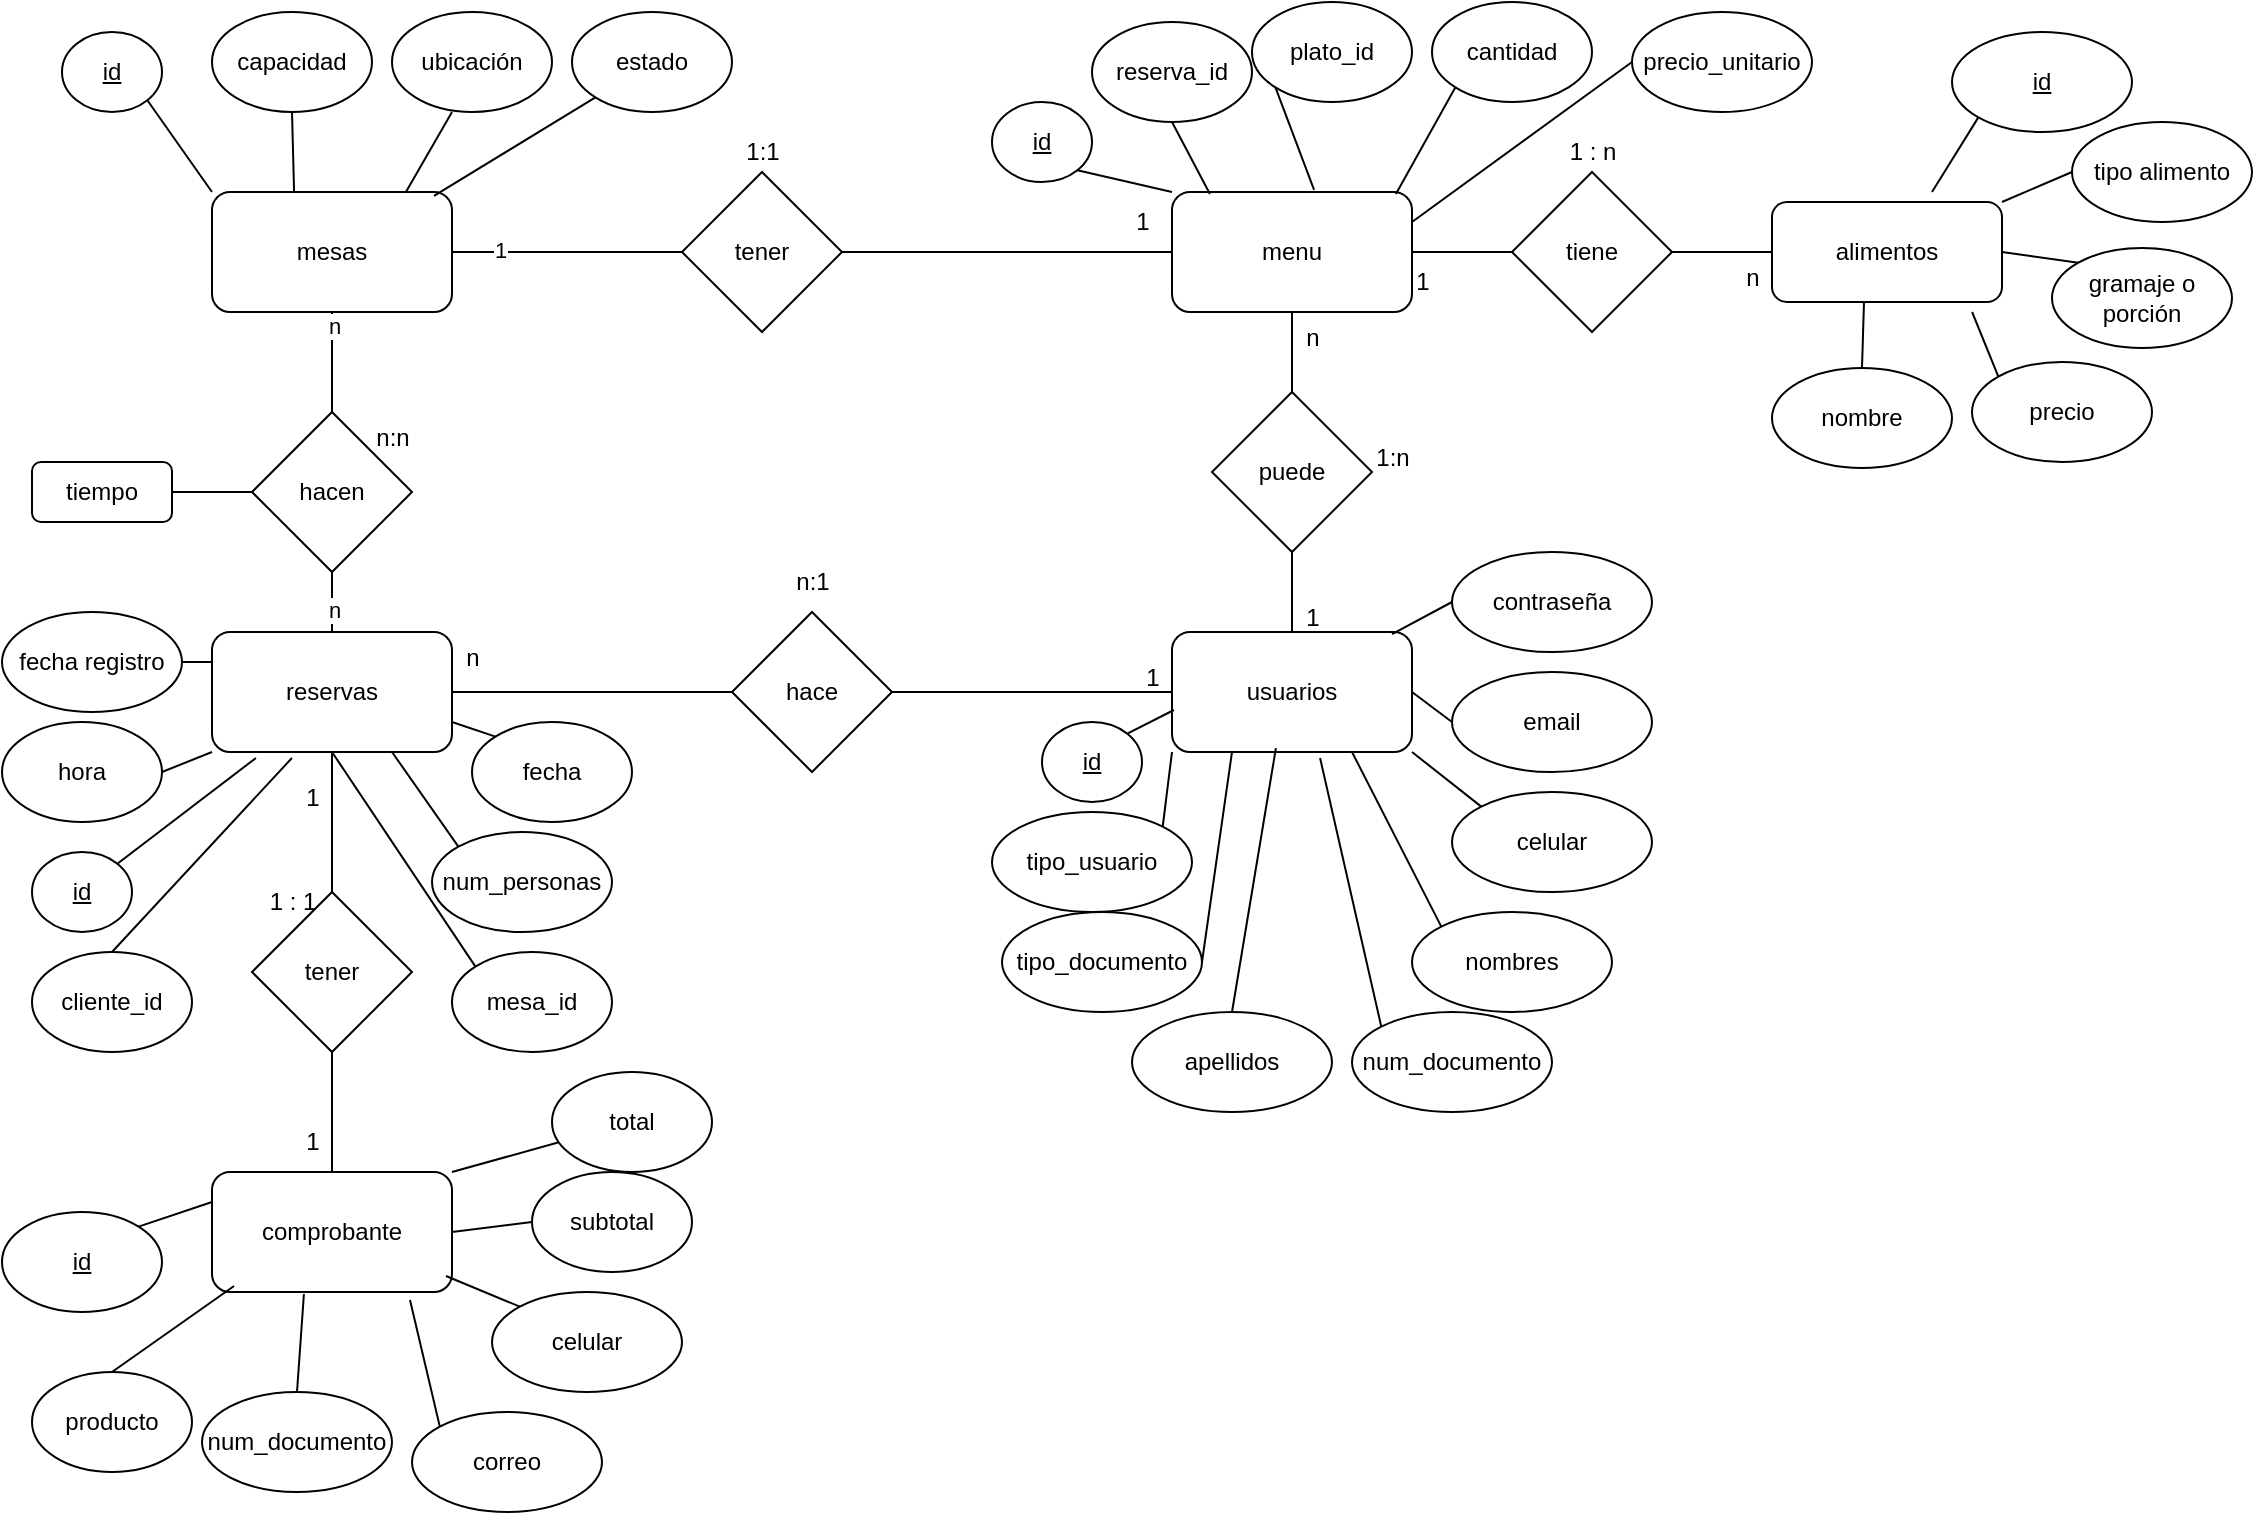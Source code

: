 <mxfile version="28.2.3">
  <diagram name="Página-1" id="L6mM7VS_ToA8zGVt249B">
    <mxGraphModel dx="1678" dy="874" grid="1" gridSize="10" guides="1" tooltips="1" connect="1" arrows="1" fold="1" page="1" pageScale="1" pageWidth="827" pageHeight="1169" math="0" shadow="0">
      <root>
        <object label="" cliente="" id="0">
          <mxCell />
        </object>
        <mxCell id="1" parent="0" />
        <mxCell id="2cAsnJDRUEPyDkfKA4UC-10" style="edgeStyle=orthogonalEdgeStyle;rounded=0;orthogonalLoop=1;jettySize=auto;html=1;entryX=0.5;entryY=0;entryDx=0;entryDy=0;endArrow=none;endFill=0;" edge="1" parent="1" source="DgWF0BL-dPqaDVWD86OZ-31" target="2cAsnJDRUEPyDkfKA4UC-1">
          <mxGeometry relative="1" as="geometry" />
        </mxCell>
        <mxCell id="2cAsnJDRUEPyDkfKA4UC-12" value="n" style="edgeLabel;html=1;align=center;verticalAlign=middle;resizable=0;points=[];" vertex="1" connectable="0" parent="2cAsnJDRUEPyDkfKA4UC-10">
          <mxGeometry x="-0.72" y="1" relative="1" as="geometry">
            <mxPoint as="offset" />
          </mxGeometry>
        </mxCell>
        <mxCell id="2cAsnJDRUEPyDkfKA4UC-15" style="edgeStyle=orthogonalEdgeStyle;rounded=0;orthogonalLoop=1;jettySize=auto;html=1;entryX=0;entryY=0.5;entryDx=0;entryDy=0;endArrow=none;endFill=0;" edge="1" parent="1" source="DgWF0BL-dPqaDVWD86OZ-31" target="2cAsnJDRUEPyDkfKA4UC-2">
          <mxGeometry relative="1" as="geometry" />
        </mxCell>
        <mxCell id="2cAsnJDRUEPyDkfKA4UC-26" value="1" style="edgeLabel;html=1;align=center;verticalAlign=middle;resizable=0;points=[];" vertex="1" connectable="0" parent="2cAsnJDRUEPyDkfKA4UC-15">
          <mxGeometry x="-0.583" y="1" relative="1" as="geometry">
            <mxPoint as="offset" />
          </mxGeometry>
        </mxCell>
        <mxCell id="DgWF0BL-dPqaDVWD86OZ-31" value="mesas" style="rounded=1;whiteSpace=wrap;html=1;" parent="1" vertex="1">
          <mxGeometry x="130" y="110" width="120" height="60" as="geometry" />
        </mxCell>
        <mxCell id="2cAsnJDRUEPyDkfKA4UC-17" style="edgeStyle=orthogonalEdgeStyle;rounded=0;orthogonalLoop=1;jettySize=auto;html=1;endArrow=none;endFill=0;" edge="1" parent="1" source="DgWF0BL-dPqaDVWD86OZ-33" target="2cAsnJDRUEPyDkfKA4UC-4">
          <mxGeometry relative="1" as="geometry" />
        </mxCell>
        <mxCell id="2cAsnJDRUEPyDkfKA4UC-75" style="rounded=0;orthogonalLoop=1;jettySize=auto;html=1;endArrow=none;endFill=0;" edge="1" parent="1" source="DgWF0BL-dPqaDVWD86OZ-33" target="2cAsnJDRUEPyDkfKA4UC-74">
          <mxGeometry relative="1" as="geometry" />
        </mxCell>
        <mxCell id="DgWF0BL-dPqaDVWD86OZ-33" value="reservas" style="rounded=1;whiteSpace=wrap;html=1;" parent="1" vertex="1">
          <mxGeometry x="130" y="330" width="120" height="60" as="geometry" />
        </mxCell>
        <mxCell id="2cAsnJDRUEPyDkfKA4UC-19" style="edgeStyle=orthogonalEdgeStyle;rounded=0;orthogonalLoop=1;jettySize=auto;html=1;entryX=0.5;entryY=0;entryDx=0;entryDy=0;endArrow=none;endFill=0;" edge="1" parent="1" source="DgWF0BL-dPqaDVWD86OZ-34" target="2cAsnJDRUEPyDkfKA4UC-3">
          <mxGeometry relative="1" as="geometry" />
        </mxCell>
        <mxCell id="2cAsnJDRUEPyDkfKA4UC-59" style="rounded=0;orthogonalLoop=1;jettySize=auto;html=1;endArrow=none;endFill=0;" edge="1" parent="1" source="DgWF0BL-dPqaDVWD86OZ-34" target="2cAsnJDRUEPyDkfKA4UC-58">
          <mxGeometry relative="1" as="geometry" />
        </mxCell>
        <mxCell id="DgWF0BL-dPqaDVWD86OZ-34" value="menu" style="rounded=1;whiteSpace=wrap;html=1;" parent="1" vertex="1">
          <mxGeometry x="610" y="110" width="120" height="60" as="geometry" />
        </mxCell>
        <mxCell id="DgWF0BL-dPqaDVWD86OZ-36" value="capacidad" style="ellipse;whiteSpace=wrap;html=1;" parent="1" vertex="1">
          <mxGeometry x="130" y="20" width="80" height="50" as="geometry" />
        </mxCell>
        <mxCell id="DgWF0BL-dPqaDVWD86OZ-37" value="ubicación" style="ellipse;whiteSpace=wrap;html=1;" parent="1" vertex="1">
          <mxGeometry x="220" y="20" width="80" height="50" as="geometry" />
        </mxCell>
        <mxCell id="DgWF0BL-dPqaDVWD86OZ-38" value="estado" style="ellipse;whiteSpace=wrap;html=1;" parent="1" vertex="1">
          <mxGeometry x="310" y="20" width="80" height="50" as="geometry" />
        </mxCell>
        <mxCell id="DgWF0BL-dPqaDVWD86OZ-46" value="cliente_id" style="ellipse;whiteSpace=wrap;html=1;" parent="1" vertex="1">
          <mxGeometry x="40" y="490" width="80" height="50" as="geometry" />
        </mxCell>
        <mxCell id="2cAsnJDRUEPyDkfKA4UC-55" style="rounded=0;orthogonalLoop=1;jettySize=auto;html=1;exitX=0;exitY=0;exitDx=0;exitDy=0;entryX=0.5;entryY=1;entryDx=0;entryDy=0;endArrow=none;endFill=0;" edge="1" parent="1" source="DgWF0BL-dPqaDVWD86OZ-47" target="DgWF0BL-dPqaDVWD86OZ-33">
          <mxGeometry relative="1" as="geometry" />
        </mxCell>
        <mxCell id="DgWF0BL-dPqaDVWD86OZ-47" value="mesa_id" style="ellipse;whiteSpace=wrap;html=1;" parent="1" vertex="1">
          <mxGeometry x="250" y="490" width="80" height="50" as="geometry" />
        </mxCell>
        <mxCell id="2cAsnJDRUEPyDkfKA4UC-57" style="rounded=0;orthogonalLoop=1;jettySize=auto;html=1;exitX=0;exitY=0;exitDx=0;exitDy=0;entryX=1;entryY=0.75;entryDx=0;entryDy=0;endArrow=none;endFill=0;" edge="1" parent="1" source="DgWF0BL-dPqaDVWD86OZ-48" target="DgWF0BL-dPqaDVWD86OZ-33">
          <mxGeometry relative="1" as="geometry" />
        </mxCell>
        <mxCell id="DgWF0BL-dPqaDVWD86OZ-48" value="fecha" style="ellipse;whiteSpace=wrap;html=1;" parent="1" vertex="1">
          <mxGeometry x="260" y="375" width="80" height="50" as="geometry" />
        </mxCell>
        <mxCell id="2cAsnJDRUEPyDkfKA4UC-52" style="rounded=0;orthogonalLoop=1;jettySize=auto;html=1;exitX=1;exitY=0.5;exitDx=0;exitDy=0;entryX=0;entryY=1;entryDx=0;entryDy=0;endArrow=none;endFill=0;" edge="1" parent="1" source="DgWF0BL-dPqaDVWD86OZ-49" target="DgWF0BL-dPqaDVWD86OZ-33">
          <mxGeometry relative="1" as="geometry" />
        </mxCell>
        <mxCell id="DgWF0BL-dPqaDVWD86OZ-49" value="hora" style="ellipse;whiteSpace=wrap;html=1;" parent="1" vertex="1">
          <mxGeometry x="25" y="375" width="80" height="50" as="geometry" />
        </mxCell>
        <mxCell id="2cAsnJDRUEPyDkfKA4UC-56" style="rounded=0;orthogonalLoop=1;jettySize=auto;html=1;exitX=0;exitY=0;exitDx=0;exitDy=0;entryX=0.75;entryY=1;entryDx=0;entryDy=0;endArrow=none;endFill=0;" edge="1" parent="1" source="DgWF0BL-dPqaDVWD86OZ-50" target="DgWF0BL-dPqaDVWD86OZ-33">
          <mxGeometry relative="1" as="geometry" />
        </mxCell>
        <mxCell id="DgWF0BL-dPqaDVWD86OZ-50" value="num_personas" style="ellipse;whiteSpace=wrap;html=1;" parent="1" vertex="1">
          <mxGeometry x="240" y="430" width="90" height="50" as="geometry" />
        </mxCell>
        <mxCell id="2cAsnJDRUEPyDkfKA4UC-51" style="rounded=0;orthogonalLoop=1;jettySize=auto;html=1;exitX=1;exitY=0.5;exitDx=0;exitDy=0;entryX=0;entryY=0.25;entryDx=0;entryDy=0;endArrow=none;endFill=0;" edge="1" parent="1" source="DgWF0BL-dPqaDVWD86OZ-51" target="DgWF0BL-dPqaDVWD86OZ-33">
          <mxGeometry relative="1" as="geometry" />
        </mxCell>
        <mxCell id="DgWF0BL-dPqaDVWD86OZ-51" value="fecha registro" style="ellipse;whiteSpace=wrap;html=1;" parent="1" vertex="1">
          <mxGeometry x="25" y="320" width="90" height="50" as="geometry" />
        </mxCell>
        <mxCell id="2cAsnJDRUEPyDkfKA4UC-35" style="rounded=0;orthogonalLoop=1;jettySize=auto;html=1;exitX=1;exitY=1;exitDx=0;exitDy=0;entryX=0;entryY=0;entryDx=0;entryDy=0;endArrow=none;endFill=0;" edge="1" parent="1" source="DgWF0BL-dPqaDVWD86OZ-52" target="DgWF0BL-dPqaDVWD86OZ-34">
          <mxGeometry relative="1" as="geometry" />
        </mxCell>
        <mxCell id="DgWF0BL-dPqaDVWD86OZ-52" value="&lt;u&gt;id&lt;/u&gt;" style="ellipse;whiteSpace=wrap;html=1;" parent="1" vertex="1">
          <mxGeometry x="520" y="65" width="50" height="40" as="geometry" />
        </mxCell>
        <mxCell id="DgWF0BL-dPqaDVWD86OZ-53" value="reserva_id" style="ellipse;whiteSpace=wrap;html=1;" parent="1" vertex="1">
          <mxGeometry x="570" y="25" width="80" height="50" as="geometry" />
        </mxCell>
        <mxCell id="DgWF0BL-dPqaDVWD86OZ-54" value="plato_id" style="ellipse;whiteSpace=wrap;html=1;" parent="1" vertex="1">
          <mxGeometry x="650" y="15" width="80" height="50" as="geometry" />
        </mxCell>
        <mxCell id="DgWF0BL-dPqaDVWD86OZ-55" value="cantidad" style="ellipse;whiteSpace=wrap;html=1;" parent="1" vertex="1">
          <mxGeometry x="740" y="15" width="80" height="50" as="geometry" />
        </mxCell>
        <mxCell id="2cAsnJDRUEPyDkfKA4UC-39" style="rounded=0;orthogonalLoop=1;jettySize=auto;html=1;exitX=0;exitY=0.5;exitDx=0;exitDy=0;entryX=1;entryY=0.25;entryDx=0;entryDy=0;endArrow=none;endFill=0;" edge="1" parent="1" source="DgWF0BL-dPqaDVWD86OZ-56" target="DgWF0BL-dPqaDVWD86OZ-34">
          <mxGeometry relative="1" as="geometry" />
        </mxCell>
        <mxCell id="DgWF0BL-dPqaDVWD86OZ-56" value="precio_unitario" style="ellipse;whiteSpace=wrap;html=1;" parent="1" vertex="1">
          <mxGeometry x="840" y="20" width="90" height="50" as="geometry" />
        </mxCell>
        <mxCell id="DgWF0BL-dPqaDVWD86OZ-57" value="&lt;u&gt;id&lt;/u&gt;" style="ellipse;whiteSpace=wrap;html=1;" parent="1" vertex="1">
          <mxGeometry x="40" y="440" width="50" height="40" as="geometry" />
        </mxCell>
        <mxCell id="2cAsnJDRUEPyDkfKA4UC-21" style="rounded=0;orthogonalLoop=1;jettySize=auto;html=1;exitX=1;exitY=1;exitDx=0;exitDy=0;entryX=0;entryY=0;entryDx=0;entryDy=0;endArrow=none;endFill=0;" edge="1" parent="1" source="DgWF0BL-dPqaDVWD86OZ-59" target="DgWF0BL-dPqaDVWD86OZ-31">
          <mxGeometry relative="1" as="geometry" />
        </mxCell>
        <mxCell id="DgWF0BL-dPqaDVWD86OZ-59" value="&lt;u&gt;id&lt;/u&gt;" style="ellipse;whiteSpace=wrap;html=1;" parent="1" vertex="1">
          <mxGeometry x="55" y="30" width="50" height="40" as="geometry" />
        </mxCell>
        <mxCell id="DgWF0BL-dPqaDVWD86OZ-60" value="usuarios" style="rounded=1;whiteSpace=wrap;html=1;" parent="1" vertex="1">
          <mxGeometry x="610" y="330" width="120" height="60" as="geometry" />
        </mxCell>
        <mxCell id="DgWF0BL-dPqaDVWD86OZ-61" value="&lt;u&gt;id&lt;/u&gt;" style="ellipse;whiteSpace=wrap;html=1;" parent="1" vertex="1">
          <mxGeometry x="545" y="375" width="50" height="40" as="geometry" />
        </mxCell>
        <mxCell id="2cAsnJDRUEPyDkfKA4UC-44" style="rounded=0;orthogonalLoop=1;jettySize=auto;html=1;exitX=1;exitY=0.5;exitDx=0;exitDy=0;entryX=0.25;entryY=1;entryDx=0;entryDy=0;endArrow=none;endFill=0;" edge="1" parent="1" source="DgWF0BL-dPqaDVWD86OZ-62" target="DgWF0BL-dPqaDVWD86OZ-60">
          <mxGeometry relative="1" as="geometry" />
        </mxCell>
        <mxCell id="DgWF0BL-dPqaDVWD86OZ-62" value="tipo_documento" style="ellipse;whiteSpace=wrap;html=1;" parent="1" vertex="1">
          <mxGeometry x="525" y="470" width="100" height="50" as="geometry" />
        </mxCell>
        <mxCell id="DgWF0BL-dPqaDVWD86OZ-63" value="num_documento" style="ellipse;whiteSpace=wrap;html=1;" parent="1" vertex="1">
          <mxGeometry x="700" y="520" width="100" height="50" as="geometry" />
        </mxCell>
        <mxCell id="2cAsnJDRUEPyDkfKA4UC-47" style="rounded=0;orthogonalLoop=1;jettySize=auto;html=1;exitX=0;exitY=0;exitDx=0;exitDy=0;entryX=0.75;entryY=1;entryDx=0;entryDy=0;endArrow=none;endFill=0;" edge="1" parent="1" source="DgWF0BL-dPqaDVWD86OZ-64" target="DgWF0BL-dPqaDVWD86OZ-60">
          <mxGeometry relative="1" as="geometry" />
        </mxCell>
        <mxCell id="DgWF0BL-dPqaDVWD86OZ-64" value="nombres" style="ellipse;whiteSpace=wrap;html=1;" parent="1" vertex="1">
          <mxGeometry x="730" y="470" width="100" height="50" as="geometry" />
        </mxCell>
        <mxCell id="DgWF0BL-dPqaDVWD86OZ-65" value="apellidos" style="ellipse;whiteSpace=wrap;html=1;" parent="1" vertex="1">
          <mxGeometry x="590" y="520" width="100" height="50" as="geometry" />
        </mxCell>
        <mxCell id="2cAsnJDRUEPyDkfKA4UC-48" style="rounded=0;orthogonalLoop=1;jettySize=auto;html=1;exitX=0;exitY=0;exitDx=0;exitDy=0;entryX=1;entryY=1;entryDx=0;entryDy=0;endArrow=none;endFill=0;" edge="1" parent="1" source="DgWF0BL-dPqaDVWD86OZ-67" target="DgWF0BL-dPqaDVWD86OZ-60">
          <mxGeometry relative="1" as="geometry" />
        </mxCell>
        <mxCell id="DgWF0BL-dPqaDVWD86OZ-67" value="celular" style="ellipse;whiteSpace=wrap;html=1;" parent="1" vertex="1">
          <mxGeometry x="750" y="410" width="100" height="50" as="geometry" />
        </mxCell>
        <mxCell id="2cAsnJDRUEPyDkfKA4UC-50" style="rounded=0;orthogonalLoop=1;jettySize=auto;html=1;exitX=0;exitY=0.5;exitDx=0;exitDy=0;entryX=1;entryY=0.5;entryDx=0;entryDy=0;endArrow=none;endFill=0;" edge="1" parent="1" source="DgWF0BL-dPqaDVWD86OZ-68" target="DgWF0BL-dPqaDVWD86OZ-60">
          <mxGeometry relative="1" as="geometry" />
        </mxCell>
        <mxCell id="DgWF0BL-dPqaDVWD86OZ-68" value="email" style="ellipse;whiteSpace=wrap;html=1;" parent="1" vertex="1">
          <mxGeometry x="750" y="350" width="100" height="50" as="geometry" />
        </mxCell>
        <mxCell id="DgWF0BL-dPqaDVWD86OZ-69" value="contraseña" style="ellipse;whiteSpace=wrap;html=1;" parent="1" vertex="1">
          <mxGeometry x="750" y="290" width="100" height="50" as="geometry" />
        </mxCell>
        <mxCell id="2cAsnJDRUEPyDkfKA4UC-43" style="rounded=0;orthogonalLoop=1;jettySize=auto;html=1;exitX=1;exitY=0;exitDx=0;exitDy=0;entryX=0;entryY=1;entryDx=0;entryDy=0;endArrow=none;endFill=0;" edge="1" parent="1" source="DgWF0BL-dPqaDVWD86OZ-70" target="DgWF0BL-dPqaDVWD86OZ-60">
          <mxGeometry relative="1" as="geometry" />
        </mxCell>
        <mxCell id="DgWF0BL-dPqaDVWD86OZ-70" value="tipo_usuario" style="ellipse;whiteSpace=wrap;html=1;" parent="1" vertex="1">
          <mxGeometry x="520" y="420" width="100" height="50" as="geometry" />
        </mxCell>
        <mxCell id="2cAsnJDRUEPyDkfKA4UC-9" style="edgeStyle=orthogonalEdgeStyle;rounded=0;orthogonalLoop=1;jettySize=auto;html=1;exitX=0;exitY=0.5;exitDx=0;exitDy=0;entryX=1;entryY=0.5;entryDx=0;entryDy=0;strokeColor=default;endArrow=none;endFill=0;" edge="1" parent="1" source="2cAsnJDRUEPyDkfKA4UC-1" target="2cAsnJDRUEPyDkfKA4UC-7">
          <mxGeometry relative="1" as="geometry" />
        </mxCell>
        <mxCell id="2cAsnJDRUEPyDkfKA4UC-11" style="edgeStyle=orthogonalEdgeStyle;rounded=0;orthogonalLoop=1;jettySize=auto;html=1;entryX=0.5;entryY=0;entryDx=0;entryDy=0;endArrow=none;endFill=0;" edge="1" parent="1" source="2cAsnJDRUEPyDkfKA4UC-1" target="DgWF0BL-dPqaDVWD86OZ-33">
          <mxGeometry relative="1" as="geometry" />
        </mxCell>
        <mxCell id="2cAsnJDRUEPyDkfKA4UC-13" value="n" style="edgeLabel;html=1;align=center;verticalAlign=middle;resizable=0;points=[];" vertex="1" connectable="0" parent="2cAsnJDRUEPyDkfKA4UC-11">
          <mxGeometry x="0.56" y="1" relative="1" as="geometry">
            <mxPoint as="offset" />
          </mxGeometry>
        </mxCell>
        <mxCell id="2cAsnJDRUEPyDkfKA4UC-1" value="hacen" style="rhombus;whiteSpace=wrap;html=1;" vertex="1" parent="1">
          <mxGeometry x="150" y="220" width="80" height="80" as="geometry" />
        </mxCell>
        <mxCell id="2cAsnJDRUEPyDkfKA4UC-16" style="edgeStyle=orthogonalEdgeStyle;rounded=0;orthogonalLoop=1;jettySize=auto;html=1;entryX=0;entryY=0.5;entryDx=0;entryDy=0;endArrow=none;endFill=0;" edge="1" parent="1" source="2cAsnJDRUEPyDkfKA4UC-2" target="DgWF0BL-dPqaDVWD86OZ-34">
          <mxGeometry relative="1" as="geometry" />
        </mxCell>
        <mxCell id="2cAsnJDRUEPyDkfKA4UC-2" value="tener" style="rhombus;whiteSpace=wrap;html=1;" vertex="1" parent="1">
          <mxGeometry x="365" y="100" width="80" height="80" as="geometry" />
        </mxCell>
        <mxCell id="2cAsnJDRUEPyDkfKA4UC-20" style="edgeStyle=orthogonalEdgeStyle;rounded=0;orthogonalLoop=1;jettySize=auto;html=1;entryX=0.5;entryY=0;entryDx=0;entryDy=0;endArrow=none;endFill=0;" edge="1" parent="1" source="2cAsnJDRUEPyDkfKA4UC-3" target="DgWF0BL-dPqaDVWD86OZ-60">
          <mxGeometry relative="1" as="geometry" />
        </mxCell>
        <mxCell id="2cAsnJDRUEPyDkfKA4UC-3" value="puede" style="rhombus;whiteSpace=wrap;html=1;" vertex="1" parent="1">
          <mxGeometry x="630" y="210" width="80" height="80" as="geometry" />
        </mxCell>
        <mxCell id="2cAsnJDRUEPyDkfKA4UC-18" style="edgeStyle=orthogonalEdgeStyle;rounded=0;orthogonalLoop=1;jettySize=auto;html=1;endArrow=none;endFill=0;" edge="1" parent="1" source="2cAsnJDRUEPyDkfKA4UC-4" target="DgWF0BL-dPqaDVWD86OZ-60">
          <mxGeometry relative="1" as="geometry" />
        </mxCell>
        <mxCell id="2cAsnJDRUEPyDkfKA4UC-4" value="hace" style="rhombus;whiteSpace=wrap;html=1;" vertex="1" parent="1">
          <mxGeometry x="390" y="320" width="80" height="80" as="geometry" />
        </mxCell>
        <mxCell id="2cAsnJDRUEPyDkfKA4UC-7" value="tiempo" style="rounded=1;whiteSpace=wrap;html=1;" vertex="1" parent="1">
          <mxGeometry x="40" y="245" width="70" height="30" as="geometry" />
        </mxCell>
        <mxCell id="2cAsnJDRUEPyDkfKA4UC-14" value="n:n" style="text;html=1;align=center;verticalAlign=middle;resizable=0;points=[];autosize=1;strokeColor=none;fillColor=none;" vertex="1" parent="1">
          <mxGeometry x="200" y="218" width="40" height="30" as="geometry" />
        </mxCell>
        <mxCell id="2cAsnJDRUEPyDkfKA4UC-22" style="rounded=0;orthogonalLoop=1;jettySize=auto;html=1;exitX=0.5;exitY=1;exitDx=0;exitDy=0;entryX=0.342;entryY=0;entryDx=0;entryDy=0;endArrow=none;endFill=0;entryPerimeter=0;" edge="1" parent="1" source="DgWF0BL-dPqaDVWD86OZ-36" target="DgWF0BL-dPqaDVWD86OZ-31">
          <mxGeometry relative="1" as="geometry">
            <mxPoint x="200" y="70" as="sourcePoint" />
            <mxPoint x="232" y="116" as="targetPoint" />
          </mxGeometry>
        </mxCell>
        <mxCell id="2cAsnJDRUEPyDkfKA4UC-23" style="rounded=0;orthogonalLoop=1;jettySize=auto;html=1;exitX=0.5;exitY=1;exitDx=0;exitDy=0;entryX=0.808;entryY=0;entryDx=0;entryDy=0;endArrow=none;endFill=0;entryPerimeter=0;" edge="1" parent="1" target="DgWF0BL-dPqaDVWD86OZ-31">
          <mxGeometry relative="1" as="geometry">
            <mxPoint x="250" y="70" as="sourcePoint" />
            <mxPoint x="251" y="110" as="targetPoint" />
          </mxGeometry>
        </mxCell>
        <mxCell id="2cAsnJDRUEPyDkfKA4UC-24" style="rounded=0;orthogonalLoop=1;jettySize=auto;html=1;exitX=0;exitY=1;exitDx=0;exitDy=0;entryX=0.925;entryY=0.033;entryDx=0;entryDy=0;endArrow=none;endFill=0;entryPerimeter=0;" edge="1" parent="1" source="DgWF0BL-dPqaDVWD86OZ-38" target="DgWF0BL-dPqaDVWD86OZ-31">
          <mxGeometry relative="1" as="geometry">
            <mxPoint x="303" y="80" as="sourcePoint" />
            <mxPoint x="280" y="120" as="targetPoint" />
          </mxGeometry>
        </mxCell>
        <mxCell id="2cAsnJDRUEPyDkfKA4UC-25" value="1:1" style="text;html=1;align=center;verticalAlign=middle;resizable=0;points=[];autosize=1;strokeColor=none;fillColor=none;" vertex="1" parent="1">
          <mxGeometry x="385" y="75" width="40" height="30" as="geometry" />
        </mxCell>
        <mxCell id="2cAsnJDRUEPyDkfKA4UC-27" value="1" style="text;html=1;align=center;verticalAlign=middle;resizable=0;points=[];autosize=1;strokeColor=none;fillColor=none;" vertex="1" parent="1">
          <mxGeometry x="580" y="110" width="30" height="30" as="geometry" />
        </mxCell>
        <mxCell id="2cAsnJDRUEPyDkfKA4UC-29" value="n" style="text;html=1;align=center;verticalAlign=middle;resizable=0;points=[];autosize=1;strokeColor=none;fillColor=none;" vertex="1" parent="1">
          <mxGeometry x="665" y="168" width="30" height="30" as="geometry" />
        </mxCell>
        <mxCell id="2cAsnJDRUEPyDkfKA4UC-30" value="1" style="text;html=1;align=center;verticalAlign=middle;resizable=0;points=[];autosize=1;strokeColor=none;fillColor=none;" vertex="1" parent="1">
          <mxGeometry x="665" y="308" width="30" height="30" as="geometry" />
        </mxCell>
        <mxCell id="2cAsnJDRUEPyDkfKA4UC-31" value="1:n" style="text;html=1;align=center;verticalAlign=middle;resizable=0;points=[];autosize=1;strokeColor=none;fillColor=none;" vertex="1" parent="1">
          <mxGeometry x="700" y="228" width="40" height="30" as="geometry" />
        </mxCell>
        <mxCell id="2cAsnJDRUEPyDkfKA4UC-32" value="n:1" style="text;html=1;align=center;verticalAlign=middle;resizable=0;points=[];autosize=1;strokeColor=none;fillColor=none;" vertex="1" parent="1">
          <mxGeometry x="410" y="290" width="40" height="30" as="geometry" />
        </mxCell>
        <mxCell id="2cAsnJDRUEPyDkfKA4UC-33" value="n" style="text;html=1;align=center;verticalAlign=middle;resizable=0;points=[];autosize=1;strokeColor=none;fillColor=none;" vertex="1" parent="1">
          <mxGeometry x="245" y="328" width="30" height="30" as="geometry" />
        </mxCell>
        <mxCell id="2cAsnJDRUEPyDkfKA4UC-34" value="1" style="text;html=1;align=center;verticalAlign=middle;resizable=0;points=[];autosize=1;strokeColor=none;fillColor=none;" vertex="1" parent="1">
          <mxGeometry x="585" y="338" width="30" height="30" as="geometry" />
        </mxCell>
        <mxCell id="2cAsnJDRUEPyDkfKA4UC-36" style="rounded=0;orthogonalLoop=1;jettySize=auto;html=1;exitX=0.5;exitY=1;exitDx=0;exitDy=0;entryX=0.158;entryY=0.017;entryDx=0;entryDy=0;entryPerimeter=0;endArrow=none;endFill=0;" edge="1" parent="1" source="DgWF0BL-dPqaDVWD86OZ-53" target="DgWF0BL-dPqaDVWD86OZ-34">
          <mxGeometry relative="1" as="geometry" />
        </mxCell>
        <mxCell id="2cAsnJDRUEPyDkfKA4UC-37" style="rounded=0;orthogonalLoop=1;jettySize=auto;html=1;exitX=0;exitY=1;exitDx=0;exitDy=0;entryX=0.592;entryY=-0.017;entryDx=0;entryDy=0;entryPerimeter=0;endArrow=none;endFill=0;" edge="1" parent="1" source="DgWF0BL-dPqaDVWD86OZ-54" target="DgWF0BL-dPqaDVWD86OZ-34">
          <mxGeometry relative="1" as="geometry" />
        </mxCell>
        <mxCell id="2cAsnJDRUEPyDkfKA4UC-38" style="rounded=0;orthogonalLoop=1;jettySize=auto;html=1;exitX=0;exitY=1;exitDx=0;exitDy=0;entryX=0.933;entryY=0.017;entryDx=0;entryDy=0;entryPerimeter=0;endArrow=none;endFill=0;" edge="1" parent="1" source="DgWF0BL-dPqaDVWD86OZ-55" target="DgWF0BL-dPqaDVWD86OZ-34">
          <mxGeometry relative="1" as="geometry" />
        </mxCell>
        <mxCell id="2cAsnJDRUEPyDkfKA4UC-40" value="alimentos" style="rounded=1;whiteSpace=wrap;html=1;" vertex="1" parent="1">
          <mxGeometry x="910" y="115" width="115" height="50" as="geometry" />
        </mxCell>
        <mxCell id="2cAsnJDRUEPyDkfKA4UC-42" style="rounded=0;orthogonalLoop=1;jettySize=auto;html=1;exitX=1;exitY=0;exitDx=0;exitDy=0;entryX=0.008;entryY=0.65;entryDx=0;entryDy=0;entryPerimeter=0;endArrow=none;endFill=0;" edge="1" parent="1" source="DgWF0BL-dPqaDVWD86OZ-61" target="DgWF0BL-dPqaDVWD86OZ-60">
          <mxGeometry relative="1" as="geometry" />
        </mxCell>
        <mxCell id="2cAsnJDRUEPyDkfKA4UC-45" style="rounded=0;orthogonalLoop=1;jettySize=auto;html=1;exitX=0.5;exitY=0;exitDx=0;exitDy=0;entryX=0.433;entryY=0.967;entryDx=0;entryDy=0;entryPerimeter=0;endArrow=none;endFill=0;" edge="1" parent="1" source="DgWF0BL-dPqaDVWD86OZ-65" target="DgWF0BL-dPqaDVWD86OZ-60">
          <mxGeometry relative="1" as="geometry" />
        </mxCell>
        <mxCell id="2cAsnJDRUEPyDkfKA4UC-46" style="rounded=0;orthogonalLoop=1;jettySize=auto;html=1;exitX=0;exitY=0;exitDx=0;exitDy=0;entryX=0.617;entryY=1.05;entryDx=0;entryDy=0;entryPerimeter=0;endArrow=none;endFill=0;" edge="1" parent="1" source="DgWF0BL-dPqaDVWD86OZ-63" target="DgWF0BL-dPqaDVWD86OZ-60">
          <mxGeometry relative="1" as="geometry" />
        </mxCell>
        <mxCell id="2cAsnJDRUEPyDkfKA4UC-49" style="rounded=0;orthogonalLoop=1;jettySize=auto;html=1;exitX=0;exitY=0.5;exitDx=0;exitDy=0;entryX=0.917;entryY=0.017;entryDx=0;entryDy=0;entryPerimeter=0;endArrow=none;endFill=0;" edge="1" parent="1" source="DgWF0BL-dPqaDVWD86OZ-69" target="DgWF0BL-dPqaDVWD86OZ-60">
          <mxGeometry relative="1" as="geometry" />
        </mxCell>
        <mxCell id="2cAsnJDRUEPyDkfKA4UC-53" style="rounded=0;orthogonalLoop=1;jettySize=auto;html=1;exitX=1;exitY=0;exitDx=0;exitDy=0;entryX=0.183;entryY=1.05;entryDx=0;entryDy=0;entryPerimeter=0;endArrow=none;endFill=0;" edge="1" parent="1" source="DgWF0BL-dPqaDVWD86OZ-57" target="DgWF0BL-dPqaDVWD86OZ-33">
          <mxGeometry relative="1" as="geometry" />
        </mxCell>
        <mxCell id="2cAsnJDRUEPyDkfKA4UC-54" style="rounded=0;orthogonalLoop=1;jettySize=auto;html=1;exitX=0.5;exitY=0;exitDx=0;exitDy=0;entryX=0.333;entryY=1.05;entryDx=0;entryDy=0;entryPerimeter=0;endArrow=none;endFill=0;" edge="1" parent="1" source="DgWF0BL-dPqaDVWD86OZ-46" target="DgWF0BL-dPqaDVWD86OZ-33">
          <mxGeometry relative="1" as="geometry" />
        </mxCell>
        <mxCell id="2cAsnJDRUEPyDkfKA4UC-60" style="rounded=0;orthogonalLoop=1;jettySize=auto;html=1;entryX=0;entryY=0.5;entryDx=0;entryDy=0;endArrow=none;endFill=0;" edge="1" parent="1" source="2cAsnJDRUEPyDkfKA4UC-58" target="2cAsnJDRUEPyDkfKA4UC-40">
          <mxGeometry relative="1" as="geometry" />
        </mxCell>
        <mxCell id="2cAsnJDRUEPyDkfKA4UC-58" value="tiene" style="rhombus;whiteSpace=wrap;html=1;" vertex="1" parent="1">
          <mxGeometry x="780" y="100" width="80" height="80" as="geometry" />
        </mxCell>
        <mxCell id="2cAsnJDRUEPyDkfKA4UC-61" value="1 : n" style="text;html=1;align=center;verticalAlign=middle;resizable=0;points=[];autosize=1;strokeColor=none;fillColor=none;" vertex="1" parent="1">
          <mxGeometry x="795" y="75" width="50" height="30" as="geometry" />
        </mxCell>
        <mxCell id="2cAsnJDRUEPyDkfKA4UC-62" value="1" style="text;html=1;align=center;verticalAlign=middle;resizable=0;points=[];autosize=1;strokeColor=none;fillColor=none;" vertex="1" parent="1">
          <mxGeometry x="720" y="140" width="30" height="30" as="geometry" />
        </mxCell>
        <mxCell id="2cAsnJDRUEPyDkfKA4UC-63" value="n" style="text;html=1;align=center;verticalAlign=middle;resizable=0;points=[];autosize=1;strokeColor=none;fillColor=none;" vertex="1" parent="1">
          <mxGeometry x="885" y="138" width="30" height="30" as="geometry" />
        </mxCell>
        <mxCell id="2cAsnJDRUEPyDkfKA4UC-64" value="&lt;u&gt;id&lt;/u&gt;" style="ellipse;whiteSpace=wrap;html=1;" vertex="1" parent="1">
          <mxGeometry x="1000" y="30" width="90" height="50" as="geometry" />
        </mxCell>
        <mxCell id="2cAsnJDRUEPyDkfKA4UC-69" style="rounded=0;orthogonalLoop=1;jettySize=auto;html=1;exitX=0;exitY=0.5;exitDx=0;exitDy=0;entryX=1;entryY=0;entryDx=0;entryDy=0;endArrow=none;endFill=0;" edge="1" parent="1" source="2cAsnJDRUEPyDkfKA4UC-65" target="2cAsnJDRUEPyDkfKA4UC-40">
          <mxGeometry relative="1" as="geometry" />
        </mxCell>
        <mxCell id="2cAsnJDRUEPyDkfKA4UC-65" value="tipo alimento" style="ellipse;whiteSpace=wrap;html=1;" vertex="1" parent="1">
          <mxGeometry x="1060" y="75" width="90" height="50" as="geometry" />
        </mxCell>
        <mxCell id="2cAsnJDRUEPyDkfKA4UC-70" style="rounded=0;orthogonalLoop=1;jettySize=auto;html=1;exitX=0;exitY=0;exitDx=0;exitDy=0;entryX=1;entryY=0.5;entryDx=0;entryDy=0;endArrow=none;endFill=0;" edge="1" parent="1" source="2cAsnJDRUEPyDkfKA4UC-66" target="2cAsnJDRUEPyDkfKA4UC-40">
          <mxGeometry relative="1" as="geometry" />
        </mxCell>
        <mxCell id="2cAsnJDRUEPyDkfKA4UC-66" value="gramaje o porción" style="ellipse;whiteSpace=wrap;html=1;" vertex="1" parent="1">
          <mxGeometry x="1050" y="138" width="90" height="50" as="geometry" />
        </mxCell>
        <mxCell id="2cAsnJDRUEPyDkfKA4UC-67" value="precio" style="ellipse;whiteSpace=wrap;html=1;" vertex="1" parent="1">
          <mxGeometry x="1010" y="195" width="90" height="50" as="geometry" />
        </mxCell>
        <mxCell id="2cAsnJDRUEPyDkfKA4UC-68" style="rounded=0;orthogonalLoop=1;jettySize=auto;html=1;exitX=0;exitY=1;exitDx=0;exitDy=0;endArrow=none;endFill=0;" edge="1" parent="1" source="2cAsnJDRUEPyDkfKA4UC-64">
          <mxGeometry relative="1" as="geometry">
            <mxPoint x="990" y="110" as="targetPoint" />
          </mxGeometry>
        </mxCell>
        <mxCell id="2cAsnJDRUEPyDkfKA4UC-71" style="rounded=0;orthogonalLoop=1;jettySize=auto;html=1;exitX=0;exitY=0;exitDx=0;exitDy=0;entryX=0.87;entryY=1.1;entryDx=0;entryDy=0;entryPerimeter=0;endArrow=none;endFill=0;" edge="1" parent="1" source="2cAsnJDRUEPyDkfKA4UC-67" target="2cAsnJDRUEPyDkfKA4UC-40">
          <mxGeometry relative="1" as="geometry" />
        </mxCell>
        <mxCell id="2cAsnJDRUEPyDkfKA4UC-72" value="comprobante" style="rounded=1;whiteSpace=wrap;html=1;" vertex="1" parent="1">
          <mxGeometry x="130" y="600" width="120" height="60" as="geometry" />
        </mxCell>
        <mxCell id="2cAsnJDRUEPyDkfKA4UC-76" style="rounded=0;orthogonalLoop=1;jettySize=auto;html=1;entryX=0.5;entryY=0;entryDx=0;entryDy=0;endArrow=none;endFill=0;" edge="1" parent="1" source="2cAsnJDRUEPyDkfKA4UC-74" target="2cAsnJDRUEPyDkfKA4UC-72">
          <mxGeometry relative="1" as="geometry" />
        </mxCell>
        <mxCell id="2cAsnJDRUEPyDkfKA4UC-74" value="tener" style="rhombus;whiteSpace=wrap;html=1;" vertex="1" parent="1">
          <mxGeometry x="150" y="460" width="80" height="80" as="geometry" />
        </mxCell>
        <mxCell id="2cAsnJDRUEPyDkfKA4UC-78" style="rounded=0;orthogonalLoop=1;jettySize=auto;html=1;exitX=1;exitY=0;exitDx=0;exitDy=0;entryX=0;entryY=0.25;entryDx=0;entryDy=0;endArrow=none;endFill=0;" edge="1" parent="1" source="2cAsnJDRUEPyDkfKA4UC-77" target="2cAsnJDRUEPyDkfKA4UC-72">
          <mxGeometry relative="1" as="geometry" />
        </mxCell>
        <mxCell id="2cAsnJDRUEPyDkfKA4UC-77" value="&lt;u&gt;id&lt;/u&gt;" style="ellipse;whiteSpace=wrap;html=1;" vertex="1" parent="1">
          <mxGeometry x="25" y="620" width="80" height="50" as="geometry" />
        </mxCell>
        <mxCell id="2cAsnJDRUEPyDkfKA4UC-79" value="&lt;span&gt;producto&lt;/span&gt;" style="ellipse;whiteSpace=wrap;html=1;fontStyle=0" vertex="1" parent="1">
          <mxGeometry x="40" y="700" width="80" height="50" as="geometry" />
        </mxCell>
        <mxCell id="2cAsnJDRUEPyDkfKA4UC-80" style="rounded=0;orthogonalLoop=1;jettySize=auto;html=1;exitX=0.5;exitY=0;exitDx=0;exitDy=0;entryX=0.092;entryY=0.95;entryDx=0;entryDy=0;entryPerimeter=0;endArrow=none;endFill=0;" edge="1" parent="1" source="2cAsnJDRUEPyDkfKA4UC-79" target="2cAsnJDRUEPyDkfKA4UC-72">
          <mxGeometry relative="1" as="geometry" />
        </mxCell>
        <mxCell id="2cAsnJDRUEPyDkfKA4UC-89" style="rounded=0;orthogonalLoop=1;jettySize=auto;html=1;exitX=0;exitY=0.5;exitDx=0;exitDy=0;entryX=1;entryY=0.5;entryDx=0;entryDy=0;strokeColor=default;endArrow=none;endFill=0;" edge="1" parent="1" source="2cAsnJDRUEPyDkfKA4UC-81" target="2cAsnJDRUEPyDkfKA4UC-72">
          <mxGeometry relative="1" as="geometry" />
        </mxCell>
        <mxCell id="2cAsnJDRUEPyDkfKA4UC-81" value="subtotal" style="ellipse;whiteSpace=wrap;html=1;fontStyle=0" vertex="1" parent="1">
          <mxGeometry x="290" y="600" width="80" height="50" as="geometry" />
        </mxCell>
        <mxCell id="2cAsnJDRUEPyDkfKA4UC-88" style="rounded=0;orthogonalLoop=1;jettySize=auto;html=1;entryX=1;entryY=0;entryDx=0;entryDy=0;endArrow=none;endFill=0;" edge="1" parent="1" source="2cAsnJDRUEPyDkfKA4UC-82" target="2cAsnJDRUEPyDkfKA4UC-72">
          <mxGeometry relative="1" as="geometry" />
        </mxCell>
        <mxCell id="2cAsnJDRUEPyDkfKA4UC-82" value="total" style="ellipse;whiteSpace=wrap;html=1;fontStyle=0" vertex="1" parent="1">
          <mxGeometry x="300" y="550" width="80" height="50" as="geometry" />
        </mxCell>
        <mxCell id="2cAsnJDRUEPyDkfKA4UC-83" value="num_documento" style="ellipse;whiteSpace=wrap;html=1;fontStyle=0" vertex="1" parent="1">
          <mxGeometry x="125" y="710" width="95" height="50" as="geometry" />
        </mxCell>
        <mxCell id="2cAsnJDRUEPyDkfKA4UC-85" value="correo" style="ellipse;whiteSpace=wrap;html=1;fontStyle=0" vertex="1" parent="1">
          <mxGeometry x="230" y="720" width="95" height="50" as="geometry" />
        </mxCell>
        <mxCell id="2cAsnJDRUEPyDkfKA4UC-86" value="celular" style="ellipse;whiteSpace=wrap;html=1;fontStyle=0" vertex="1" parent="1">
          <mxGeometry x="270" y="660" width="95" height="50" as="geometry" />
        </mxCell>
        <mxCell id="2cAsnJDRUEPyDkfKA4UC-90" style="rounded=0;orthogonalLoop=1;jettySize=auto;html=1;exitX=0;exitY=0;exitDx=0;exitDy=0;entryX=0.975;entryY=0.867;entryDx=0;entryDy=0;entryPerimeter=0;endArrow=none;endFill=0;" edge="1" parent="1" source="2cAsnJDRUEPyDkfKA4UC-86" target="2cAsnJDRUEPyDkfKA4UC-72">
          <mxGeometry relative="1" as="geometry" />
        </mxCell>
        <mxCell id="2cAsnJDRUEPyDkfKA4UC-91" style="rounded=0;orthogonalLoop=1;jettySize=auto;html=1;exitX=0;exitY=0;exitDx=0;exitDy=0;entryX=0.825;entryY=1.067;entryDx=0;entryDy=0;entryPerimeter=0;endArrow=none;endFill=0;" edge="1" parent="1" source="2cAsnJDRUEPyDkfKA4UC-85" target="2cAsnJDRUEPyDkfKA4UC-72">
          <mxGeometry relative="1" as="geometry" />
        </mxCell>
        <mxCell id="2cAsnJDRUEPyDkfKA4UC-92" style="rounded=0;orthogonalLoop=1;jettySize=auto;html=1;exitX=0.5;exitY=0;exitDx=0;exitDy=0;entryX=0.383;entryY=1.017;entryDx=0;entryDy=0;entryPerimeter=0;endArrow=none;endFill=0;" edge="1" parent="1" source="2cAsnJDRUEPyDkfKA4UC-83" target="2cAsnJDRUEPyDkfKA4UC-72">
          <mxGeometry relative="1" as="geometry" />
        </mxCell>
        <mxCell id="2cAsnJDRUEPyDkfKA4UC-93" value="1" style="text;html=1;align=center;verticalAlign=middle;resizable=0;points=[];autosize=1;strokeColor=none;fillColor=none;" vertex="1" parent="1">
          <mxGeometry x="165" y="398" width="30" height="30" as="geometry" />
        </mxCell>
        <mxCell id="2cAsnJDRUEPyDkfKA4UC-94" value="1 : 1" style="text;html=1;align=center;verticalAlign=middle;resizable=0;points=[];autosize=1;strokeColor=none;fillColor=none;" vertex="1" parent="1">
          <mxGeometry x="145" y="450" width="50" height="30" as="geometry" />
        </mxCell>
        <mxCell id="2cAsnJDRUEPyDkfKA4UC-95" value="1" style="text;html=1;align=center;verticalAlign=middle;resizable=0;points=[];autosize=1;strokeColor=none;fillColor=none;" vertex="1" parent="1">
          <mxGeometry x="165" y="570" width="30" height="30" as="geometry" />
        </mxCell>
        <mxCell id="2cAsnJDRUEPyDkfKA4UC-96" value="nombre" style="ellipse;whiteSpace=wrap;html=1;" vertex="1" parent="1">
          <mxGeometry x="910" y="198" width="90" height="50" as="geometry" />
        </mxCell>
        <mxCell id="2cAsnJDRUEPyDkfKA4UC-97" style="rounded=0;orthogonalLoop=1;jettySize=auto;html=1;exitX=0.5;exitY=0;exitDx=0;exitDy=0;entryX=0.4;entryY=1;entryDx=0;entryDy=0;entryPerimeter=0;endArrow=none;endFill=0;" edge="1" parent="1" source="2cAsnJDRUEPyDkfKA4UC-96" target="2cAsnJDRUEPyDkfKA4UC-40">
          <mxGeometry relative="1" as="geometry" />
        </mxCell>
      </root>
    </mxGraphModel>
  </diagram>
</mxfile>

